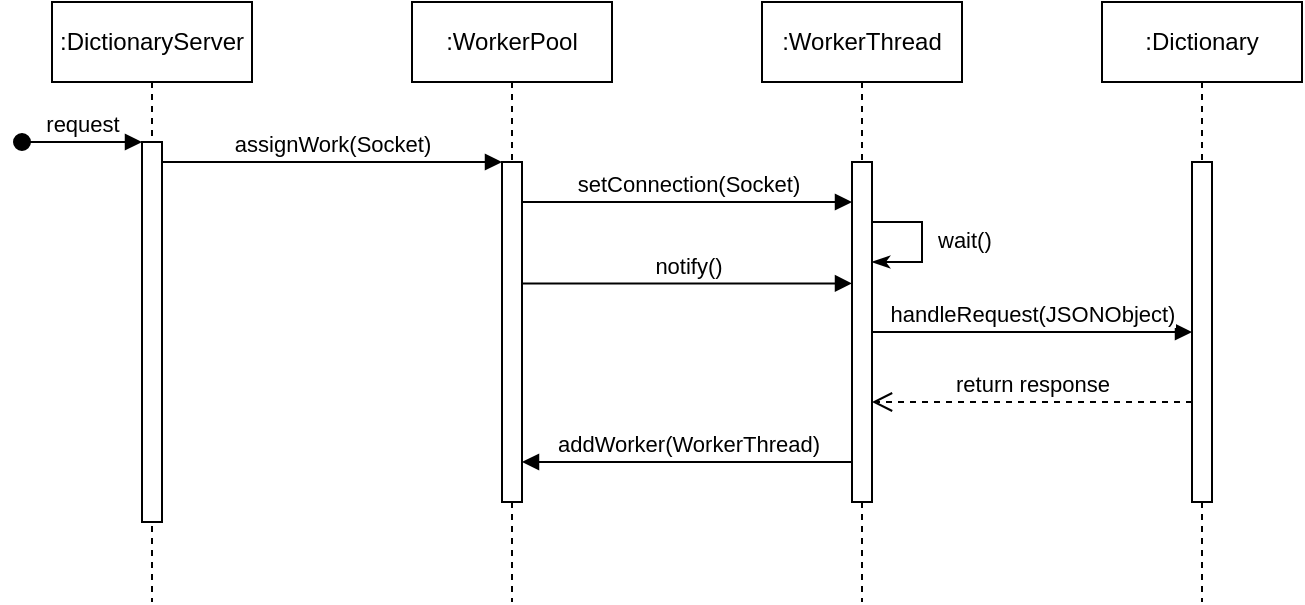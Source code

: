 <mxfile version="21.7.1" type="device">
  <diagram name="Page-1" id="2YBvvXClWsGukQMizWep">
    <mxGraphModel dx="703" dy="415" grid="1" gridSize="10" guides="1" tooltips="1" connect="1" arrows="1" fold="1" page="1" pageScale="1" pageWidth="850" pageHeight="1100" math="0" shadow="0">
      <root>
        <mxCell id="0" />
        <mxCell id="1" parent="0" />
        <mxCell id="aM9ryv3xv72pqoxQDRHE-1" value=":DictionaryServer" style="shape=umlLifeline;perimeter=lifelinePerimeter;whiteSpace=wrap;html=1;container=0;dropTarget=0;collapsible=0;recursiveResize=0;outlineConnect=0;portConstraint=eastwest;newEdgeStyle={&quot;edgeStyle&quot;:&quot;elbowEdgeStyle&quot;,&quot;elbow&quot;:&quot;vertical&quot;,&quot;curved&quot;:0,&quot;rounded&quot;:0};" parent="1" vertex="1">
          <mxGeometry x="145" y="70" width="100" height="300" as="geometry" />
        </mxCell>
        <mxCell id="aM9ryv3xv72pqoxQDRHE-2" value="" style="html=1;points=[];perimeter=orthogonalPerimeter;outlineConnect=0;targetShapes=umlLifeline;portConstraint=eastwest;newEdgeStyle={&quot;edgeStyle&quot;:&quot;elbowEdgeStyle&quot;,&quot;elbow&quot;:&quot;vertical&quot;,&quot;curved&quot;:0,&quot;rounded&quot;:0};" parent="aM9ryv3xv72pqoxQDRHE-1" vertex="1">
          <mxGeometry x="45" y="70" width="10" height="190" as="geometry" />
        </mxCell>
        <mxCell id="aM9ryv3xv72pqoxQDRHE-3" value="request" style="html=1;verticalAlign=bottom;startArrow=oval;endArrow=block;startSize=8;edgeStyle=elbowEdgeStyle;elbow=vertical;curved=0;rounded=0;" parent="aM9ryv3xv72pqoxQDRHE-1" target="aM9ryv3xv72pqoxQDRHE-2" edge="1">
          <mxGeometry relative="1" as="geometry">
            <mxPoint x="-15" y="70" as="sourcePoint" />
          </mxGeometry>
        </mxCell>
        <mxCell id="aM9ryv3xv72pqoxQDRHE-5" value=":WorkerPool" style="shape=umlLifeline;perimeter=lifelinePerimeter;whiteSpace=wrap;html=1;container=0;dropTarget=0;collapsible=0;recursiveResize=0;outlineConnect=0;portConstraint=eastwest;newEdgeStyle={&quot;edgeStyle&quot;:&quot;elbowEdgeStyle&quot;,&quot;elbow&quot;:&quot;vertical&quot;,&quot;curved&quot;:0,&quot;rounded&quot;:0};" parent="1" vertex="1">
          <mxGeometry x="325" y="70" width="100" height="300" as="geometry" />
        </mxCell>
        <mxCell id="aM9ryv3xv72pqoxQDRHE-6" value="" style="html=1;points=[];perimeter=orthogonalPerimeter;outlineConnect=0;targetShapes=umlLifeline;portConstraint=eastwest;newEdgeStyle={&quot;edgeStyle&quot;:&quot;elbowEdgeStyle&quot;,&quot;elbow&quot;:&quot;vertical&quot;,&quot;curved&quot;:0,&quot;rounded&quot;:0};" parent="aM9ryv3xv72pqoxQDRHE-5" vertex="1">
          <mxGeometry x="45" y="80" width="10" height="170" as="geometry" />
        </mxCell>
        <mxCell id="aM9ryv3xv72pqoxQDRHE-7" value="assignWork(Socket)" style="html=1;verticalAlign=bottom;endArrow=block;edgeStyle=elbowEdgeStyle;elbow=vertical;curved=0;rounded=0;" parent="1" source="aM9ryv3xv72pqoxQDRHE-2" target="aM9ryv3xv72pqoxQDRHE-6" edge="1">
          <mxGeometry relative="1" as="geometry">
            <mxPoint x="300" y="160" as="sourcePoint" />
            <Array as="points">
              <mxPoint x="285" y="150" />
            </Array>
            <mxPoint as="offset" />
          </mxGeometry>
        </mxCell>
        <mxCell id="aM9ryv3xv72pqoxQDRHE-8" value="return response" style="html=1;verticalAlign=bottom;endArrow=open;dashed=1;endSize=8;edgeStyle=elbowEdgeStyle;elbow=vertical;curved=0;rounded=0;" parent="1" source="Sch-x-mfORy4t5epifIP-5" edge="1">
          <mxGeometry relative="1" as="geometry">
            <mxPoint x="555" y="270" as="targetPoint" />
            <Array as="points">
              <mxPoint x="650" y="270" />
            </Array>
            <mxPoint x="685" y="270" as="sourcePoint" />
            <mxPoint as="offset" />
          </mxGeometry>
        </mxCell>
        <mxCell id="Sch-x-mfORy4t5epifIP-2" value=":WorkerThread" style="shape=umlLifeline;perimeter=lifelinePerimeter;whiteSpace=wrap;html=1;container=0;dropTarget=0;collapsible=0;recursiveResize=0;outlineConnect=0;portConstraint=eastwest;newEdgeStyle={&quot;edgeStyle&quot;:&quot;elbowEdgeStyle&quot;,&quot;elbow&quot;:&quot;vertical&quot;,&quot;curved&quot;:0,&quot;rounded&quot;:0};" vertex="1" parent="1">
          <mxGeometry x="500" y="70" width="100" height="300" as="geometry" />
        </mxCell>
        <mxCell id="Sch-x-mfORy4t5epifIP-3" value="" style="html=1;points=[];perimeter=orthogonalPerimeter;outlineConnect=0;targetShapes=umlLifeline;portConstraint=eastwest;newEdgeStyle={&quot;edgeStyle&quot;:&quot;elbowEdgeStyle&quot;,&quot;elbow&quot;:&quot;vertical&quot;,&quot;curved&quot;:0,&quot;rounded&quot;:0};" vertex="1" parent="Sch-x-mfORy4t5epifIP-2">
          <mxGeometry x="45" y="80" width="10" height="170" as="geometry" />
        </mxCell>
        <mxCell id="Sch-x-mfORy4t5epifIP-9" value="" style="endArrow=classicThin;html=1;rounded=0;endFill=1;edgeStyle=orthogonalEdgeStyle;" edge="1" parent="Sch-x-mfORy4t5epifIP-2" source="Sch-x-mfORy4t5epifIP-3" target="Sch-x-mfORy4t5epifIP-3">
          <mxGeometry width="50" height="50" relative="1" as="geometry">
            <mxPoint x="60.0" y="113" as="sourcePoint" />
            <mxPoint x="60" y="130" as="targetPoint" />
            <Array as="points">
              <mxPoint x="80" y="110" />
              <mxPoint x="80" y="130" />
            </Array>
          </mxGeometry>
        </mxCell>
        <mxCell id="Sch-x-mfORy4t5epifIP-4" value=":Dictionary" style="shape=umlLifeline;perimeter=lifelinePerimeter;whiteSpace=wrap;html=1;container=0;dropTarget=0;collapsible=0;recursiveResize=0;outlineConnect=0;portConstraint=eastwest;newEdgeStyle={&quot;edgeStyle&quot;:&quot;elbowEdgeStyle&quot;,&quot;elbow&quot;:&quot;vertical&quot;,&quot;curved&quot;:0,&quot;rounded&quot;:0};" vertex="1" parent="1">
          <mxGeometry x="670" y="70" width="100" height="300" as="geometry" />
        </mxCell>
        <mxCell id="Sch-x-mfORy4t5epifIP-5" value="" style="html=1;points=[];perimeter=orthogonalPerimeter;outlineConnect=0;targetShapes=umlLifeline;portConstraint=eastwest;newEdgeStyle={&quot;edgeStyle&quot;:&quot;elbowEdgeStyle&quot;,&quot;elbow&quot;:&quot;vertical&quot;,&quot;curved&quot;:0,&quot;rounded&quot;:0};" vertex="1" parent="Sch-x-mfORy4t5epifIP-4">
          <mxGeometry x="45" y="80" width="10" height="170" as="geometry" />
        </mxCell>
        <mxCell id="Sch-x-mfORy4t5epifIP-6" value="setConnection(Socket)" style="html=1;verticalAlign=bottom;endArrow=block;edgeStyle=elbowEdgeStyle;elbow=vertical;curved=0;rounded=0;" edge="1" parent="1">
          <mxGeometry x="-0.001" relative="1" as="geometry">
            <mxPoint x="380" y="170" as="sourcePoint" />
            <Array as="points">
              <mxPoint x="465" y="170" />
            </Array>
            <mxPoint x="545" y="170" as="targetPoint" />
            <mxPoint as="offset" />
          </mxGeometry>
        </mxCell>
        <mxCell id="Sch-x-mfORy4t5epifIP-10" value="&lt;span style=&quot;color: rgb(0, 0, 0); font-family: Helvetica; font-size: 11px; font-style: normal; font-variant-ligatures: normal; font-variant-caps: normal; font-weight: 400; letter-spacing: normal; orphans: 2; text-align: center; text-indent: 0px; text-transform: none; widows: 2; word-spacing: 0px; -webkit-text-stroke-width: 0px; background-color: rgb(255, 255, 255); text-decoration-thickness: initial; text-decoration-style: initial; text-decoration-color: initial; float: none; display: inline !important;&quot;&gt;wait()&lt;/span&gt;" style="text;whiteSpace=wrap;html=1;" vertex="1" parent="1">
          <mxGeometry x="586" y="175" width="30" height="30" as="geometry" />
        </mxCell>
        <mxCell id="Sch-x-mfORy4t5epifIP-11" value="notify()" style="html=1;verticalAlign=bottom;endArrow=block;edgeStyle=elbowEdgeStyle;elbow=vertical;curved=0;rounded=0;" edge="1" parent="1">
          <mxGeometry x="-0.001" relative="1" as="geometry">
            <mxPoint x="380" y="210.72" as="sourcePoint" />
            <Array as="points">
              <mxPoint x="465" y="210.72" />
            </Array>
            <mxPoint x="545" y="210.72" as="targetPoint" />
            <mxPoint as="offset" />
          </mxGeometry>
        </mxCell>
        <mxCell id="Sch-x-mfORy4t5epifIP-12" value="addWorker(WorkerThread)" style="html=1;verticalAlign=bottom;endArrow=block;edgeStyle=elbowEdgeStyle;elbow=vertical;curved=0;rounded=0;" edge="1" parent="1" source="Sch-x-mfORy4t5epifIP-3">
          <mxGeometry relative="1" as="geometry">
            <mxPoint x="540" y="300" as="sourcePoint" />
            <Array as="points">
              <mxPoint x="465" y="300" />
            </Array>
            <mxPoint x="380" y="300" as="targetPoint" />
          </mxGeometry>
        </mxCell>
        <mxCell id="Sch-x-mfORy4t5epifIP-17" value="handleRequest(JSONObject)" style="html=1;verticalAlign=bottom;endArrow=block;edgeStyle=elbowEdgeStyle;elbow=vertical;curved=0;rounded=0;" edge="1" parent="1" source="Sch-x-mfORy4t5epifIP-3" target="Sch-x-mfORy4t5epifIP-5">
          <mxGeometry x="-0.001" relative="1" as="geometry">
            <mxPoint x="555" y="230" as="sourcePoint" />
            <Array as="points">
              <mxPoint x="550" y="230" />
            </Array>
            <mxPoint x="700" y="244" as="targetPoint" />
            <mxPoint as="offset" />
          </mxGeometry>
        </mxCell>
      </root>
    </mxGraphModel>
  </diagram>
</mxfile>
